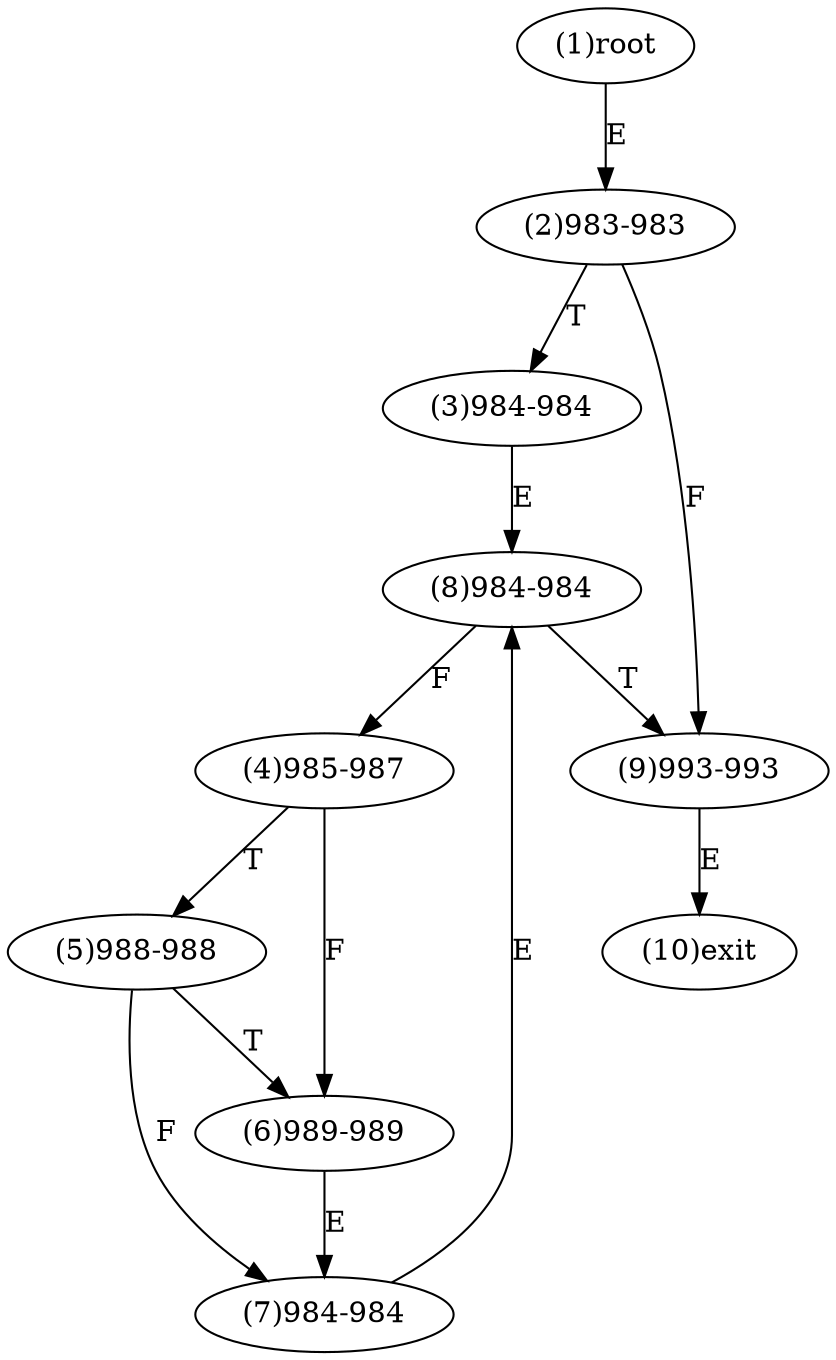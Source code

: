 digraph "" { 
1[ label="(1)root"];
2[ label="(2)983-983"];
3[ label="(3)984-984"];
4[ label="(4)985-987"];
5[ label="(5)988-988"];
6[ label="(6)989-989"];
7[ label="(7)984-984"];
8[ label="(8)984-984"];
9[ label="(9)993-993"];
10[ label="(10)exit"];
1->2[ label="E"];
2->9[ label="F"];
2->3[ label="T"];
3->8[ label="E"];
4->6[ label="F"];
4->5[ label="T"];
5->7[ label="F"];
5->6[ label="T"];
6->7[ label="E"];
7->8[ label="E"];
8->4[ label="F"];
8->9[ label="T"];
9->10[ label="E"];
}